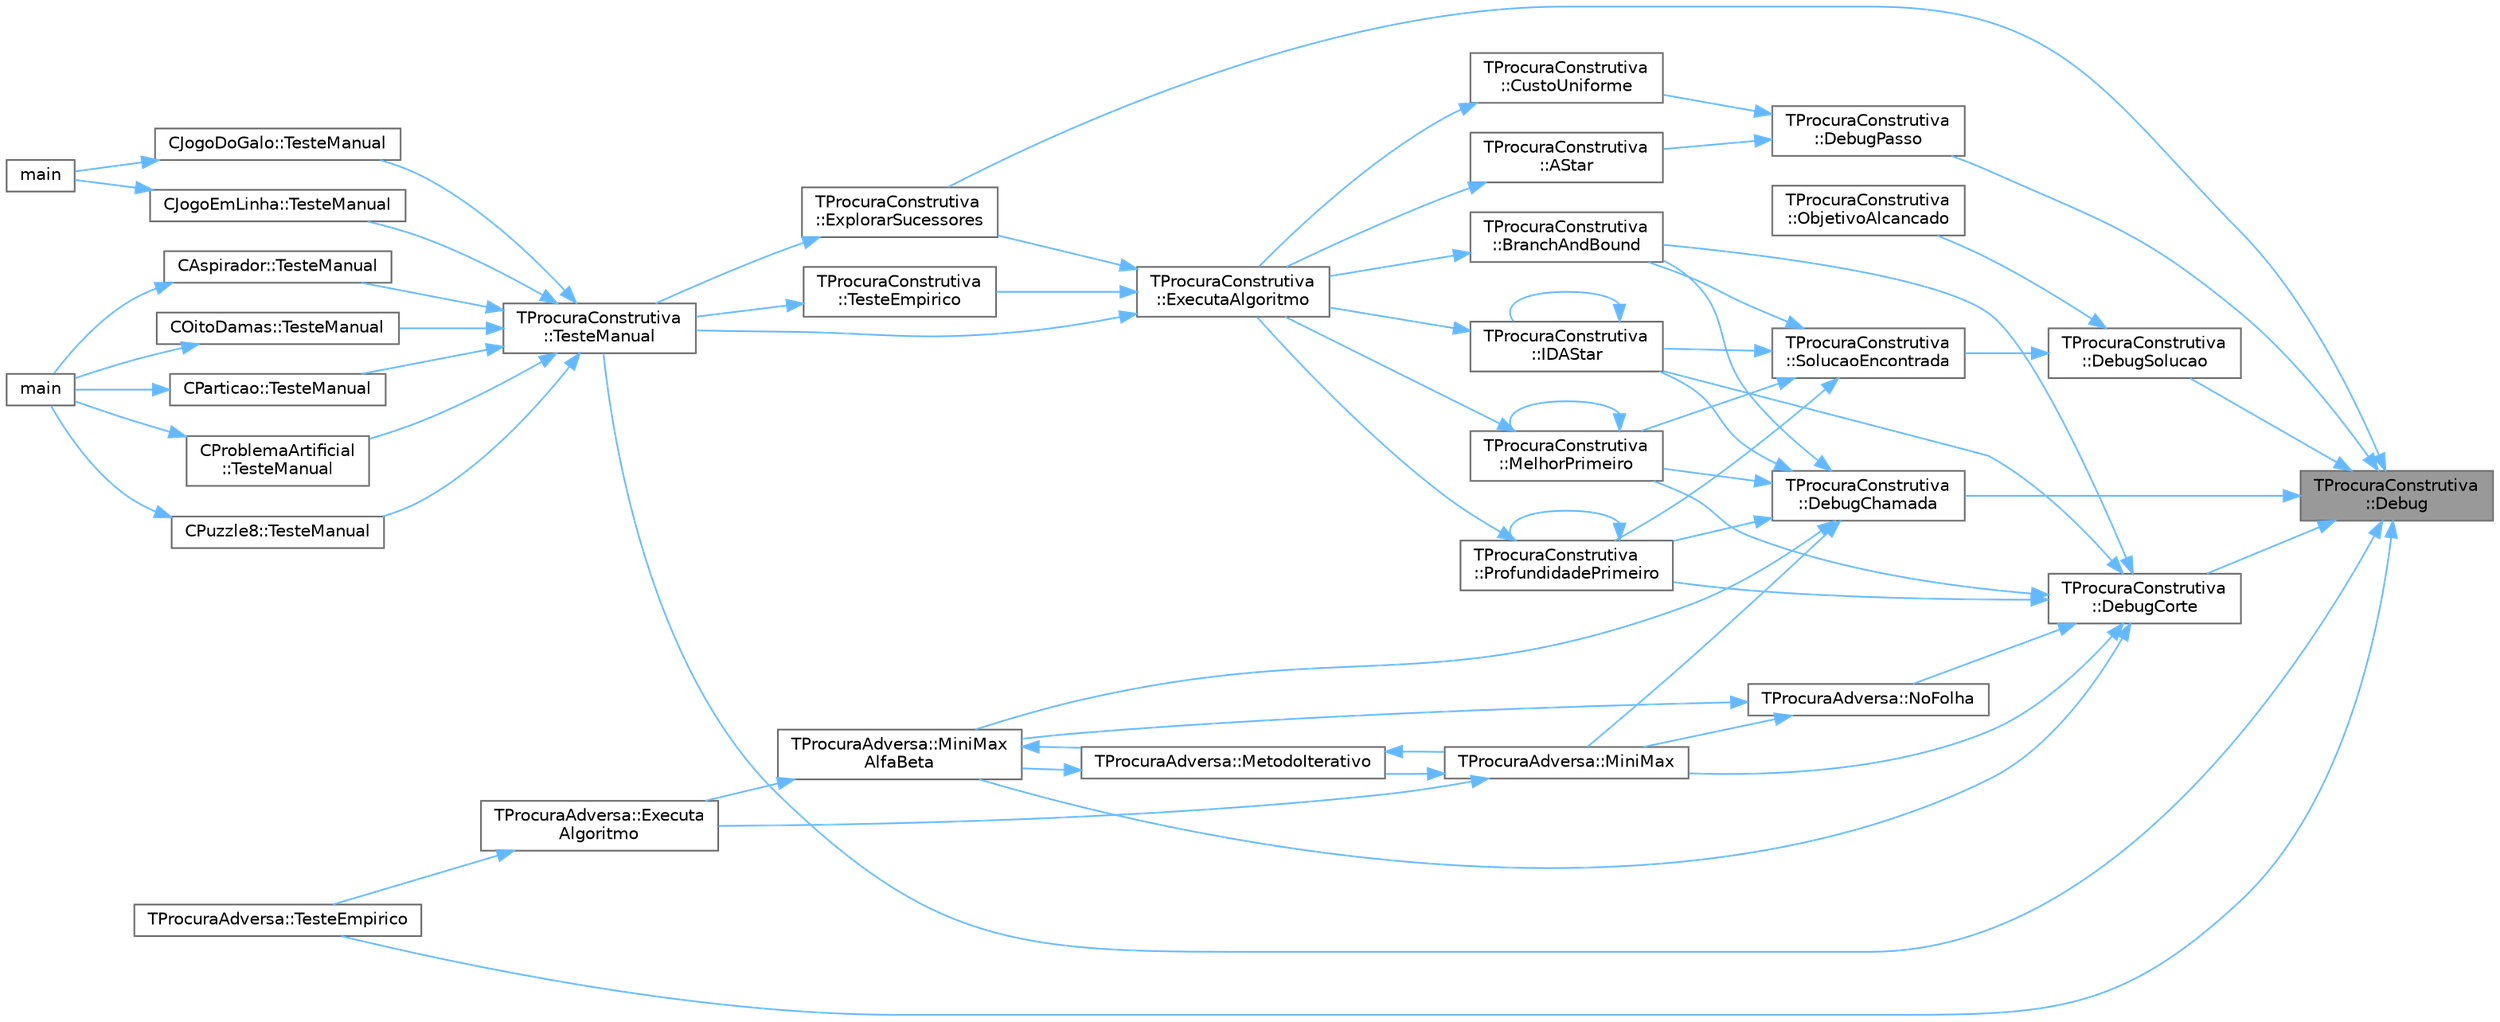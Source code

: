 digraph "TProcuraConstrutiva::Debug"
{
 // LATEX_PDF_SIZE
  bgcolor="transparent";
  edge [fontname=Helvetica,fontsize=10,labelfontname=Helvetica,labelfontsize=10];
  node [fontname=Helvetica,fontsize=10,shape=box,height=0.2,width=0.4];
  rankdir="RL";
  Node1 [id="Node000001",label="TProcuraConstrutiva\l::Debug",height=0.2,width=0.4,color="gray40", fillcolor="grey60", style="filled", fontcolor="black",tooltip="Mostra o estado no ecrã, para debug."];
  Node1 -> Node2 [id="edge66_Node000001_Node000002",dir="back",color="steelblue1",style="solid",tooltip=" "];
  Node2 [id="Node000002",label="TProcuraConstrutiva\l::DebugChamada",height=0.2,width=0.4,color="grey40", fillcolor="white", style="filled",URL="$classTProcuraConstrutiva.html#a6962c0cf7350a211ae74b00768d9c232",tooltip=" "];
  Node2 -> Node3 [id="edge67_Node000002_Node000003",dir="back",color="steelblue1",style="solid",tooltip=" "];
  Node3 [id="Node000003",label="TProcuraConstrutiva\l::BranchAndBound",height=0.2,width=0.4,color="grey40", fillcolor="white", style="filled",URL="$group__ProcurasInformadas.html#gafe804dbf6cabda9e627500c2d4f8aafd",tooltip="Executa o algoritmo Branch-and-Bound, um algoritmo informado."];
  Node3 -> Node4 [id="edge68_Node000003_Node000004",dir="back",color="steelblue1",style="solid",tooltip=" "];
  Node4 [id="Node000004",label="TProcuraConstrutiva\l::ExecutaAlgoritmo",height=0.2,width=0.4,color="grey40", fillcolor="white", style="filled",URL="$group__RedefinicaoOpcional.html#gae52871eb18c8ae656a2174acf43b3bb3",tooltip="Executa o algoritmo com os parametros atuais."];
  Node4 -> Node5 [id="edge69_Node000004_Node000005",dir="back",color="steelblue1",style="solid",tooltip=" "];
  Node5 [id="Node000005",label="TProcuraConstrutiva\l::ExplorarSucessores",height=0.2,width=0.4,color="grey40", fillcolor="white", style="filled",URL="$classTProcuraConstrutiva.html#ab5639efca5e48b564a8bdd9ec23a8955",tooltip=" "];
  Node5 -> Node6 [id="edge70_Node000005_Node000006",dir="back",color="steelblue1",style="solid",tooltip=" "];
  Node6 [id="Node000006",label="TProcuraConstrutiva\l::TesteManual",height=0.2,width=0.4,color="grey40", fillcolor="white", style="filled",URL="$group__RedefinicaoMandatoria.html#ga843a501e25cbaff7eb51d8d29995be3a",tooltip="Inicializa a interação com o utilizador."];
  Node6 -> Node7 [id="edge71_Node000006_Node000007",dir="back",color="steelblue1",style="solid",tooltip=" "];
  Node7 [id="Node000007",label="CJogoDoGalo::TesteManual",height=0.2,width=0.4,color="grey40", fillcolor="white", style="filled",URL="$classCJogoDoGalo.html#a113984a3801a93ebce61e0a700a413ab",tooltip="Inicializa a interação com o utilizador."];
  Node7 -> Node8 [id="edge72_Node000007_Node000008",dir="back",color="steelblue1",style="solid",tooltip=" "];
  Node8 [id="Node000008",label="main",height=0.2,width=0.4,color="grey40", fillcolor="white", style="filled",URL="$Teste_2teste_8cpp.html#a0ddf1224851353fc92bfbff6f499fa97",tooltip=" "];
  Node6 -> Node9 [id="edge73_Node000006_Node000009",dir="back",color="steelblue1",style="solid",tooltip=" "];
  Node9 [id="Node000009",label="CJogoEmLinha::TesteManual",height=0.2,width=0.4,color="grey40", fillcolor="white", style="filled",URL="$classCJogoEmLinha.html#ad289e94136b44c9e3e942acf64ff0449",tooltip="Inicializa a interação com o utilizador."];
  Node9 -> Node8 [id="edge74_Node000009_Node000008",dir="back",color="steelblue1",style="solid",tooltip=" "];
  Node6 -> Node10 [id="edge75_Node000006_Node000010",dir="back",color="steelblue1",style="solid",tooltip=" "];
  Node10 [id="Node000010",label="CAspirador::TesteManual",height=0.2,width=0.4,color="grey40", fillcolor="white", style="filled",URL="$classCAspirador.html#a718c8187439940dec18a46a9e9e024e3",tooltip="Inicializa a interação com o utilizador."];
  Node10 -> Node11 [id="edge76_Node000010_Node000011",dir="back",color="steelblue1",style="solid",tooltip=" "];
  Node11 [id="Node000011",label="main",height=0.2,width=0.4,color="grey40", fillcolor="white", style="filled",URL="$TProcuraConstrutiva_2Teste_2teste_8cpp.html#a0ddf1224851353fc92bfbff6f499fa97",tooltip=" "];
  Node6 -> Node12 [id="edge77_Node000006_Node000012",dir="back",color="steelblue1",style="solid",tooltip=" "];
  Node12 [id="Node000012",label="COitoDamas::TesteManual",height=0.2,width=0.4,color="grey40", fillcolor="white", style="filled",URL="$classCOitoDamas.html#a0fb443165d257ac17fc8cf5bc870404d",tooltip="Inicializa a interação com o utilizador."];
  Node12 -> Node11 [id="edge78_Node000012_Node000011",dir="back",color="steelblue1",style="solid",tooltip=" "];
  Node6 -> Node13 [id="edge79_Node000006_Node000013",dir="back",color="steelblue1",style="solid",tooltip=" "];
  Node13 [id="Node000013",label="CParticao::TesteManual",height=0.2,width=0.4,color="grey40", fillcolor="white", style="filled",URL="$classCParticao.html#aa4d328b9944991f3fc52ce0726111865",tooltip="Inicializa a interação com o utilizador."];
  Node13 -> Node11 [id="edge80_Node000013_Node000011",dir="back",color="steelblue1",style="solid",tooltip=" "];
  Node6 -> Node14 [id="edge81_Node000006_Node000014",dir="back",color="steelblue1",style="solid",tooltip=" "];
  Node14 [id="Node000014",label="CProblemaArtificial\l::TesteManual",height=0.2,width=0.4,color="grey40", fillcolor="white", style="filled",URL="$classCProblemaArtificial.html#abaad629eb538177261df40e1e27e92ed",tooltip="Inicializa a interação com o utilizador."];
  Node14 -> Node11 [id="edge82_Node000014_Node000011",dir="back",color="steelblue1",style="solid",tooltip=" "];
  Node6 -> Node15 [id="edge83_Node000006_Node000015",dir="back",color="steelblue1",style="solid",tooltip=" "];
  Node15 [id="Node000015",label="CPuzzle8::TesteManual",height=0.2,width=0.4,color="grey40", fillcolor="white", style="filled",URL="$classCPuzzle8.html#a06d2a8f5d7e3670eb6ee75d7a72b0265",tooltip="Inicializa a interação com o utilizador."];
  Node15 -> Node11 [id="edge84_Node000015_Node000011",dir="back",color="steelblue1",style="solid",tooltip=" "];
  Node4 -> Node16 [id="edge85_Node000004_Node000016",dir="back",color="steelblue1",style="solid",tooltip=" "];
  Node16 [id="Node000016",label="TProcuraConstrutiva\l::TesteEmpirico",height=0.2,width=0.4,color="grey40", fillcolor="white", style="filled",URL="$group__RedefinicaoOpcional.html#gab2fca28035f165ce7c1d40acbfc8c971",tooltip="Executa testes empíricos, em todas as configurações guardadas, nas instâncias selecionadas."];
  Node16 -> Node6 [id="edge86_Node000016_Node000006",dir="back",color="steelblue1",style="solid",tooltip=" "];
  Node4 -> Node6 [id="edge87_Node000004_Node000006",dir="back",color="steelblue1",style="solid",tooltip=" "];
  Node2 -> Node17 [id="edge88_Node000002_Node000017",dir="back",color="steelblue1",style="solid",tooltip=" "];
  Node17 [id="Node000017",label="TProcuraConstrutiva\l::IDAStar",height=0.2,width=0.4,color="grey40", fillcolor="white", style="filled",URL="$group__ProcurasInformadas.html#gae77f9608e7988052377d7025bee7c4e8",tooltip="Executa a procura IDA*, algoritmo informado."];
  Node17 -> Node4 [id="edge89_Node000017_Node000004",dir="back",color="steelblue1",style="solid",tooltip=" "];
  Node17 -> Node17 [id="edge90_Node000017_Node000017",dir="back",color="steelblue1",style="solid",tooltip=" "];
  Node2 -> Node18 [id="edge91_Node000002_Node000018",dir="back",color="steelblue1",style="solid",tooltip=" "];
  Node18 [id="Node000018",label="TProcuraConstrutiva\l::MelhorPrimeiro",height=0.2,width=0.4,color="grey40", fillcolor="white", style="filled",URL="$group__ProcurasInformadas.html#gaebb84182343041bc276e4ceceb4b13aa",tooltip="Executa a procura melhor primeiro, algoritmo informado."];
  Node18 -> Node4 [id="edge92_Node000018_Node000004",dir="back",color="steelblue1",style="solid",tooltip=" "];
  Node18 -> Node18 [id="edge93_Node000018_Node000018",dir="back",color="steelblue1",style="solid",tooltip=" "];
  Node2 -> Node19 [id="edge94_Node000002_Node000019",dir="back",color="steelblue1",style="solid",tooltip=" "];
  Node19 [id="Node000019",label="TProcuraAdversa::MiniMax",height=0.2,width=0.4,color="grey40", fillcolor="white", style="filled",URL="$classTProcuraAdversa.html#a4d8542bcb03f17da8aa3038384104f24",tooltip="retorna o valor do estado actual, apos procura de profundidade nivel"];
  Node19 -> Node20 [id="edge95_Node000019_Node000020",dir="back",color="steelblue1",style="solid",tooltip=" "];
  Node20 [id="Node000020",label="TProcuraAdversa::Executa\lAlgoritmo",height=0.2,width=0.4,color="grey40", fillcolor="white", style="filled",URL="$classTProcuraAdversa.html#aff6f48defaa10c14d160ac3990fd029b",tooltip="Executa o algoritmo com os parametros atuais."];
  Node20 -> Node21 [id="edge96_Node000020_Node000021",dir="back",color="steelblue1",style="solid",tooltip=" "];
  Node21 [id="Node000021",label="TProcuraAdversa::TesteEmpirico",height=0.2,width=0.4,color="grey40", fillcolor="white", style="filled",URL="$classTProcuraAdversa.html#ae849ba1f915dc5e0875faa281ba4bdbb",tooltip="Executa testes empíricos, em todas as configurações guardadas, nas instâncias selecionadas."];
  Node19 -> Node22 [id="edge97_Node000019_Node000022",dir="back",color="steelblue1",style="solid",tooltip=" "];
  Node22 [id="Node000022",label="TProcuraAdversa::MetodoIterativo",height=0.2,width=0.4,color="grey40", fillcolor="white", style="filled",URL="$classTProcuraAdversa.html#a7c4153974c32753901326271fee90197",tooltip="iteração, aumentando o nível progressivamente"];
  Node22 -> Node19 [id="edge98_Node000022_Node000019",dir="back",color="steelblue1",style="solid",tooltip=" "];
  Node22 -> Node23 [id="edge99_Node000022_Node000023",dir="back",color="steelblue1",style="solid",tooltip=" "];
  Node23 [id="Node000023",label="TProcuraAdversa::MiniMax\lAlfaBeta",height=0.2,width=0.4,color="grey40", fillcolor="white", style="filled",URL="$classTProcuraAdversa.html#adb3f857b1c8b3ee26682e335dc6ed601",tooltip="retorna o valor do estado actual, apos procura de profundidade nivel. Idêntico a MiniMax"];
  Node23 -> Node20 [id="edge100_Node000023_Node000020",dir="back",color="steelblue1",style="solid",tooltip=" "];
  Node23 -> Node22 [id="edge101_Node000023_Node000022",dir="back",color="steelblue1",style="solid",tooltip=" "];
  Node2 -> Node23 [id="edge102_Node000002_Node000023",dir="back",color="steelblue1",style="solid",tooltip=" "];
  Node2 -> Node24 [id="edge103_Node000002_Node000024",dir="back",color="steelblue1",style="solid",tooltip=" "];
  Node24 [id="Node000024",label="TProcuraConstrutiva\l::ProfundidadePrimeiro",height=0.2,width=0.4,color="grey40", fillcolor="white", style="filled",URL="$group__ProcurasCegas.html#gaf00d9776f6b25d56138efb6725b86228",tooltip="Executa a procura em profundidade primeiro, algoritmo cego."];
  Node24 -> Node4 [id="edge104_Node000024_Node000004",dir="back",color="steelblue1",style="solid",tooltip=" "];
  Node24 -> Node24 [id="edge105_Node000024_Node000024",dir="back",color="steelblue1",style="solid",tooltip=" "];
  Node1 -> Node25 [id="edge106_Node000001_Node000025",dir="back",color="steelblue1",style="solid",tooltip=" "];
  Node25 [id="Node000025",label="TProcuraConstrutiva\l::DebugCorte",height=0.2,width=0.4,color="grey40", fillcolor="white", style="filled",URL="$classTProcuraConstrutiva.html#a042ab47715ba45d53a86413415ea95fd",tooltip=" "];
  Node25 -> Node3 [id="edge107_Node000025_Node000003",dir="back",color="steelblue1",style="solid",tooltip=" "];
  Node25 -> Node17 [id="edge108_Node000025_Node000017",dir="back",color="steelblue1",style="solid",tooltip=" "];
  Node25 -> Node18 [id="edge109_Node000025_Node000018",dir="back",color="steelblue1",style="solid",tooltip=" "];
  Node25 -> Node19 [id="edge110_Node000025_Node000019",dir="back",color="steelblue1",style="solid",tooltip=" "];
  Node25 -> Node23 [id="edge111_Node000025_Node000023",dir="back",color="steelblue1",style="solid",tooltip=" "];
  Node25 -> Node26 [id="edge112_Node000025_Node000026",dir="back",color="steelblue1",style="solid",tooltip=" "];
  Node26 [id="Node000026",label="TProcuraAdversa::NoFolha",height=0.2,width=0.4,color="grey40", fillcolor="white", style="filled",URL="$classTProcuraAdversa.html#a01ed7d4718647eb52723ecffaf68aa4b",tooltip="fim da procura, por corte de nível (ou não haver sucessores), retornar heurística"];
  Node26 -> Node19 [id="edge113_Node000026_Node000019",dir="back",color="steelblue1",style="solid",tooltip=" "];
  Node26 -> Node23 [id="edge114_Node000026_Node000023",dir="back",color="steelblue1",style="solid",tooltip=" "];
  Node25 -> Node24 [id="edge115_Node000025_Node000024",dir="back",color="steelblue1",style="solid",tooltip=" "];
  Node1 -> Node27 [id="edge116_Node000001_Node000027",dir="back",color="steelblue1",style="solid",tooltip=" "];
  Node27 [id="Node000027",label="TProcuraConstrutiva\l::DebugPasso",height=0.2,width=0.4,color="grey40", fillcolor="white", style="filled",URL="$classTProcuraConstrutiva.html#a8a25d942dd9c34c27ad92e3e36177f2f",tooltip=" "];
  Node27 -> Node28 [id="edge117_Node000027_Node000028",dir="back",color="steelblue1",style="solid",tooltip=" "];
  Node28 [id="Node000028",label="TProcuraConstrutiva\l::AStar",height=0.2,width=0.4,color="grey40", fillcolor="white", style="filled",URL="$group__ProcurasInformadas.html#ga37dd78e1a9a6742700728135f81964b4",tooltip="Executa a procura A*, algoritmo informado."];
  Node28 -> Node4 [id="edge118_Node000028_Node000004",dir="back",color="steelblue1",style="solid",tooltip=" "];
  Node27 -> Node29 [id="edge119_Node000027_Node000029",dir="back",color="steelblue1",style="solid",tooltip=" "];
  Node29 [id="Node000029",label="TProcuraConstrutiva\l::CustoUniforme",height=0.2,width=0.4,color="grey40", fillcolor="white", style="filled",URL="$group__ProcurasCegas.html#ga2343fafdecfd55b69c0ffb71e8f9426b",tooltip="Executa a procura por custo uniforme, algoritmo cego."];
  Node29 -> Node4 [id="edge120_Node000029_Node000004",dir="back",color="steelblue1",style="solid",tooltip=" "];
  Node1 -> Node30 [id="edge121_Node000001_Node000030",dir="back",color="steelblue1",style="solid",tooltip=" "];
  Node30 [id="Node000030",label="TProcuraConstrutiva\l::DebugSolucao",height=0.2,width=0.4,color="grey40", fillcolor="white", style="filled",URL="$classTProcuraConstrutiva.html#a3cb063790a46d8fac87044c7c68c53b3",tooltip=" "];
  Node30 -> Node31 [id="edge122_Node000030_Node000031",dir="back",color="steelblue1",style="solid",tooltip=" "];
  Node31 [id="Node000031",label="TProcuraConstrutiva\l::ObjetivoAlcancado",height=0.2,width=0.4,color="grey40", fillcolor="white", style="filled",URL="$classTProcuraConstrutiva.html#a18331ff4fccaf78df8bd3656357e9e75",tooltip=" "];
  Node30 -> Node32 [id="edge123_Node000030_Node000032",dir="back",color="steelblue1",style="solid",tooltip=" "];
  Node32 [id="Node000032",label="TProcuraConstrutiva\l::SolucaoEncontrada",height=0.2,width=0.4,color="grey40", fillcolor="white", style="filled",URL="$classTProcuraConstrutiva.html#a2f648df694a20e7fcb688c9979f763fd",tooltip=" "];
  Node32 -> Node3 [id="edge124_Node000032_Node000003",dir="back",color="steelblue1",style="solid",tooltip=" "];
  Node32 -> Node17 [id="edge125_Node000032_Node000017",dir="back",color="steelblue1",style="solid",tooltip=" "];
  Node32 -> Node18 [id="edge126_Node000032_Node000018",dir="back",color="steelblue1",style="solid",tooltip=" "];
  Node32 -> Node24 [id="edge127_Node000032_Node000024",dir="back",color="steelblue1",style="solid",tooltip=" "];
  Node1 -> Node5 [id="edge128_Node000001_Node000005",dir="back",color="steelblue1",style="solid",tooltip=" "];
  Node1 -> Node21 [id="edge129_Node000001_Node000021",dir="back",color="steelblue1",style="solid",tooltip=" "];
  Node1 -> Node6 [id="edge130_Node000001_Node000006",dir="back",color="steelblue1",style="solid",tooltip=" "];
}
